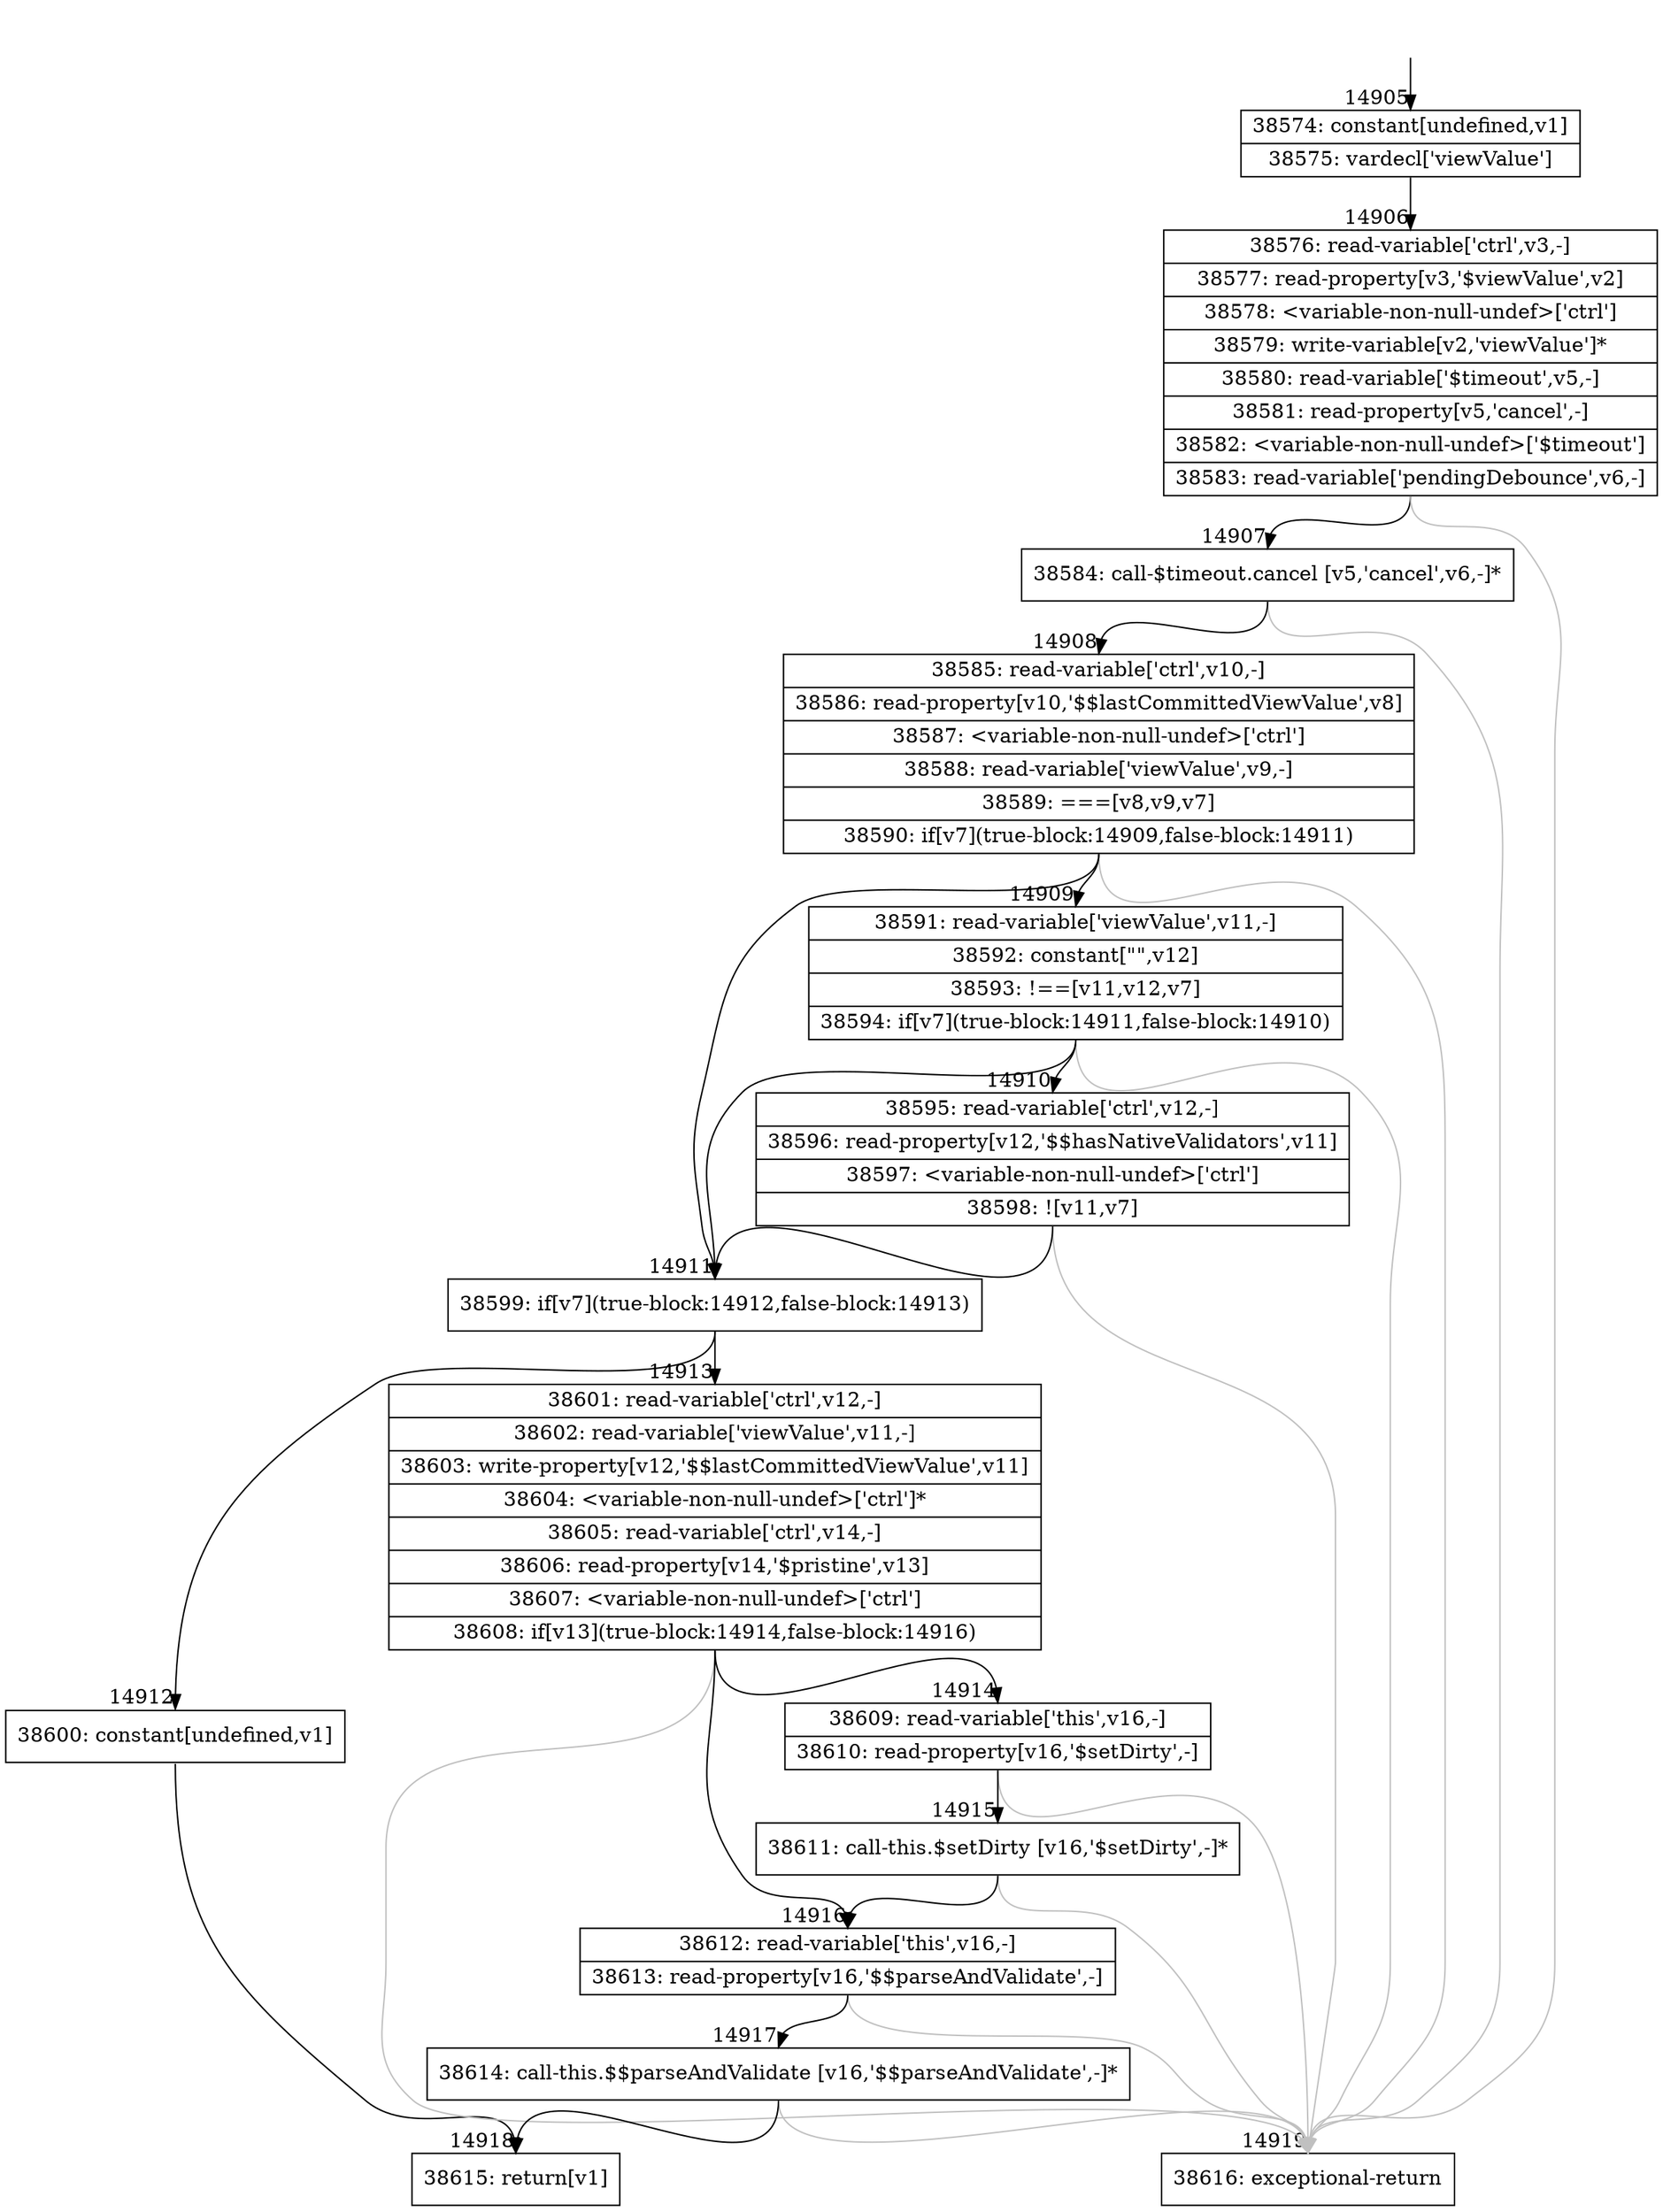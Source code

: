 digraph {
rankdir="TD"
BB_entry1199[shape=none,label=""];
BB_entry1199 -> BB14905 [tailport=s, headport=n, headlabel="    14905"]
BB14905 [shape=record label="{38574: constant[undefined,v1]|38575: vardecl['viewValue']}" ] 
BB14905 -> BB14906 [tailport=s, headport=n, headlabel="      14906"]
BB14906 [shape=record label="{38576: read-variable['ctrl',v3,-]|38577: read-property[v3,'$viewValue',v2]|38578: \<variable-non-null-undef\>['ctrl']|38579: write-variable[v2,'viewValue']*|38580: read-variable['$timeout',v5,-]|38581: read-property[v5,'cancel',-]|38582: \<variable-non-null-undef\>['$timeout']|38583: read-variable['pendingDebounce',v6,-]}" ] 
BB14906 -> BB14907 [tailport=s, headport=n, headlabel="      14907"]
BB14906 -> BB14919 [tailport=s, headport=n, color=gray, headlabel="      14919"]
BB14907 [shape=record label="{38584: call-$timeout.cancel [v5,'cancel',v6,-]*}" ] 
BB14907 -> BB14908 [tailport=s, headport=n, headlabel="      14908"]
BB14907 -> BB14919 [tailport=s, headport=n, color=gray]
BB14908 [shape=record label="{38585: read-variable['ctrl',v10,-]|38586: read-property[v10,'$$lastCommittedViewValue',v8]|38587: \<variable-non-null-undef\>['ctrl']|38588: read-variable['viewValue',v9,-]|38589: ===[v8,v9,v7]|38590: if[v7](true-block:14909,false-block:14911)}" ] 
BB14908 -> BB14911 [tailport=s, headport=n, headlabel="      14911"]
BB14908 -> BB14909 [tailport=s, headport=n, headlabel="      14909"]
BB14908 -> BB14919 [tailport=s, headport=n, color=gray]
BB14909 [shape=record label="{38591: read-variable['viewValue',v11,-]|38592: constant[\"\",v12]|38593: !==[v11,v12,v7]|38594: if[v7](true-block:14911,false-block:14910)}" ] 
BB14909 -> BB14911 [tailport=s, headport=n]
BB14909 -> BB14910 [tailport=s, headport=n, headlabel="      14910"]
BB14909 -> BB14919 [tailport=s, headport=n, color=gray]
BB14910 [shape=record label="{38595: read-variable['ctrl',v12,-]|38596: read-property[v12,'$$hasNativeValidators',v11]|38597: \<variable-non-null-undef\>['ctrl']|38598: ![v11,v7]}" ] 
BB14910 -> BB14911 [tailport=s, headport=n]
BB14910 -> BB14919 [tailport=s, headport=n, color=gray]
BB14911 [shape=record label="{38599: if[v7](true-block:14912,false-block:14913)}" ] 
BB14911 -> BB14912 [tailport=s, headport=n, headlabel="      14912"]
BB14911 -> BB14913 [tailport=s, headport=n, headlabel="      14913"]
BB14912 [shape=record label="{38600: constant[undefined,v1]}" ] 
BB14912 -> BB14918 [tailport=s, headport=n, headlabel="      14918"]
BB14913 [shape=record label="{38601: read-variable['ctrl',v12,-]|38602: read-variable['viewValue',v11,-]|38603: write-property[v12,'$$lastCommittedViewValue',v11]|38604: \<variable-non-null-undef\>['ctrl']*|38605: read-variable['ctrl',v14,-]|38606: read-property[v14,'$pristine',v13]|38607: \<variable-non-null-undef\>['ctrl']|38608: if[v13](true-block:14914,false-block:14916)}" ] 
BB14913 -> BB14914 [tailport=s, headport=n, headlabel="      14914"]
BB14913 -> BB14916 [tailport=s, headport=n, headlabel="      14916"]
BB14913 -> BB14919 [tailport=s, headport=n, color=gray]
BB14914 [shape=record label="{38609: read-variable['this',v16,-]|38610: read-property[v16,'$setDirty',-]}" ] 
BB14914 -> BB14915 [tailport=s, headport=n, headlabel="      14915"]
BB14914 -> BB14919 [tailport=s, headport=n, color=gray]
BB14915 [shape=record label="{38611: call-this.$setDirty [v16,'$setDirty',-]*}" ] 
BB14915 -> BB14916 [tailport=s, headport=n]
BB14915 -> BB14919 [tailport=s, headport=n, color=gray]
BB14916 [shape=record label="{38612: read-variable['this',v16,-]|38613: read-property[v16,'$$parseAndValidate',-]}" ] 
BB14916 -> BB14917 [tailport=s, headport=n, headlabel="      14917"]
BB14916 -> BB14919 [tailport=s, headport=n, color=gray]
BB14917 [shape=record label="{38614: call-this.$$parseAndValidate [v16,'$$parseAndValidate',-]*}" ] 
BB14917 -> BB14918 [tailport=s, headport=n]
BB14917 -> BB14919 [tailport=s, headport=n, color=gray]
BB14918 [shape=record label="{38615: return[v1]}" ] 
BB14919 [shape=record label="{38616: exceptional-return}" ] 
//#$~ 24998
}

